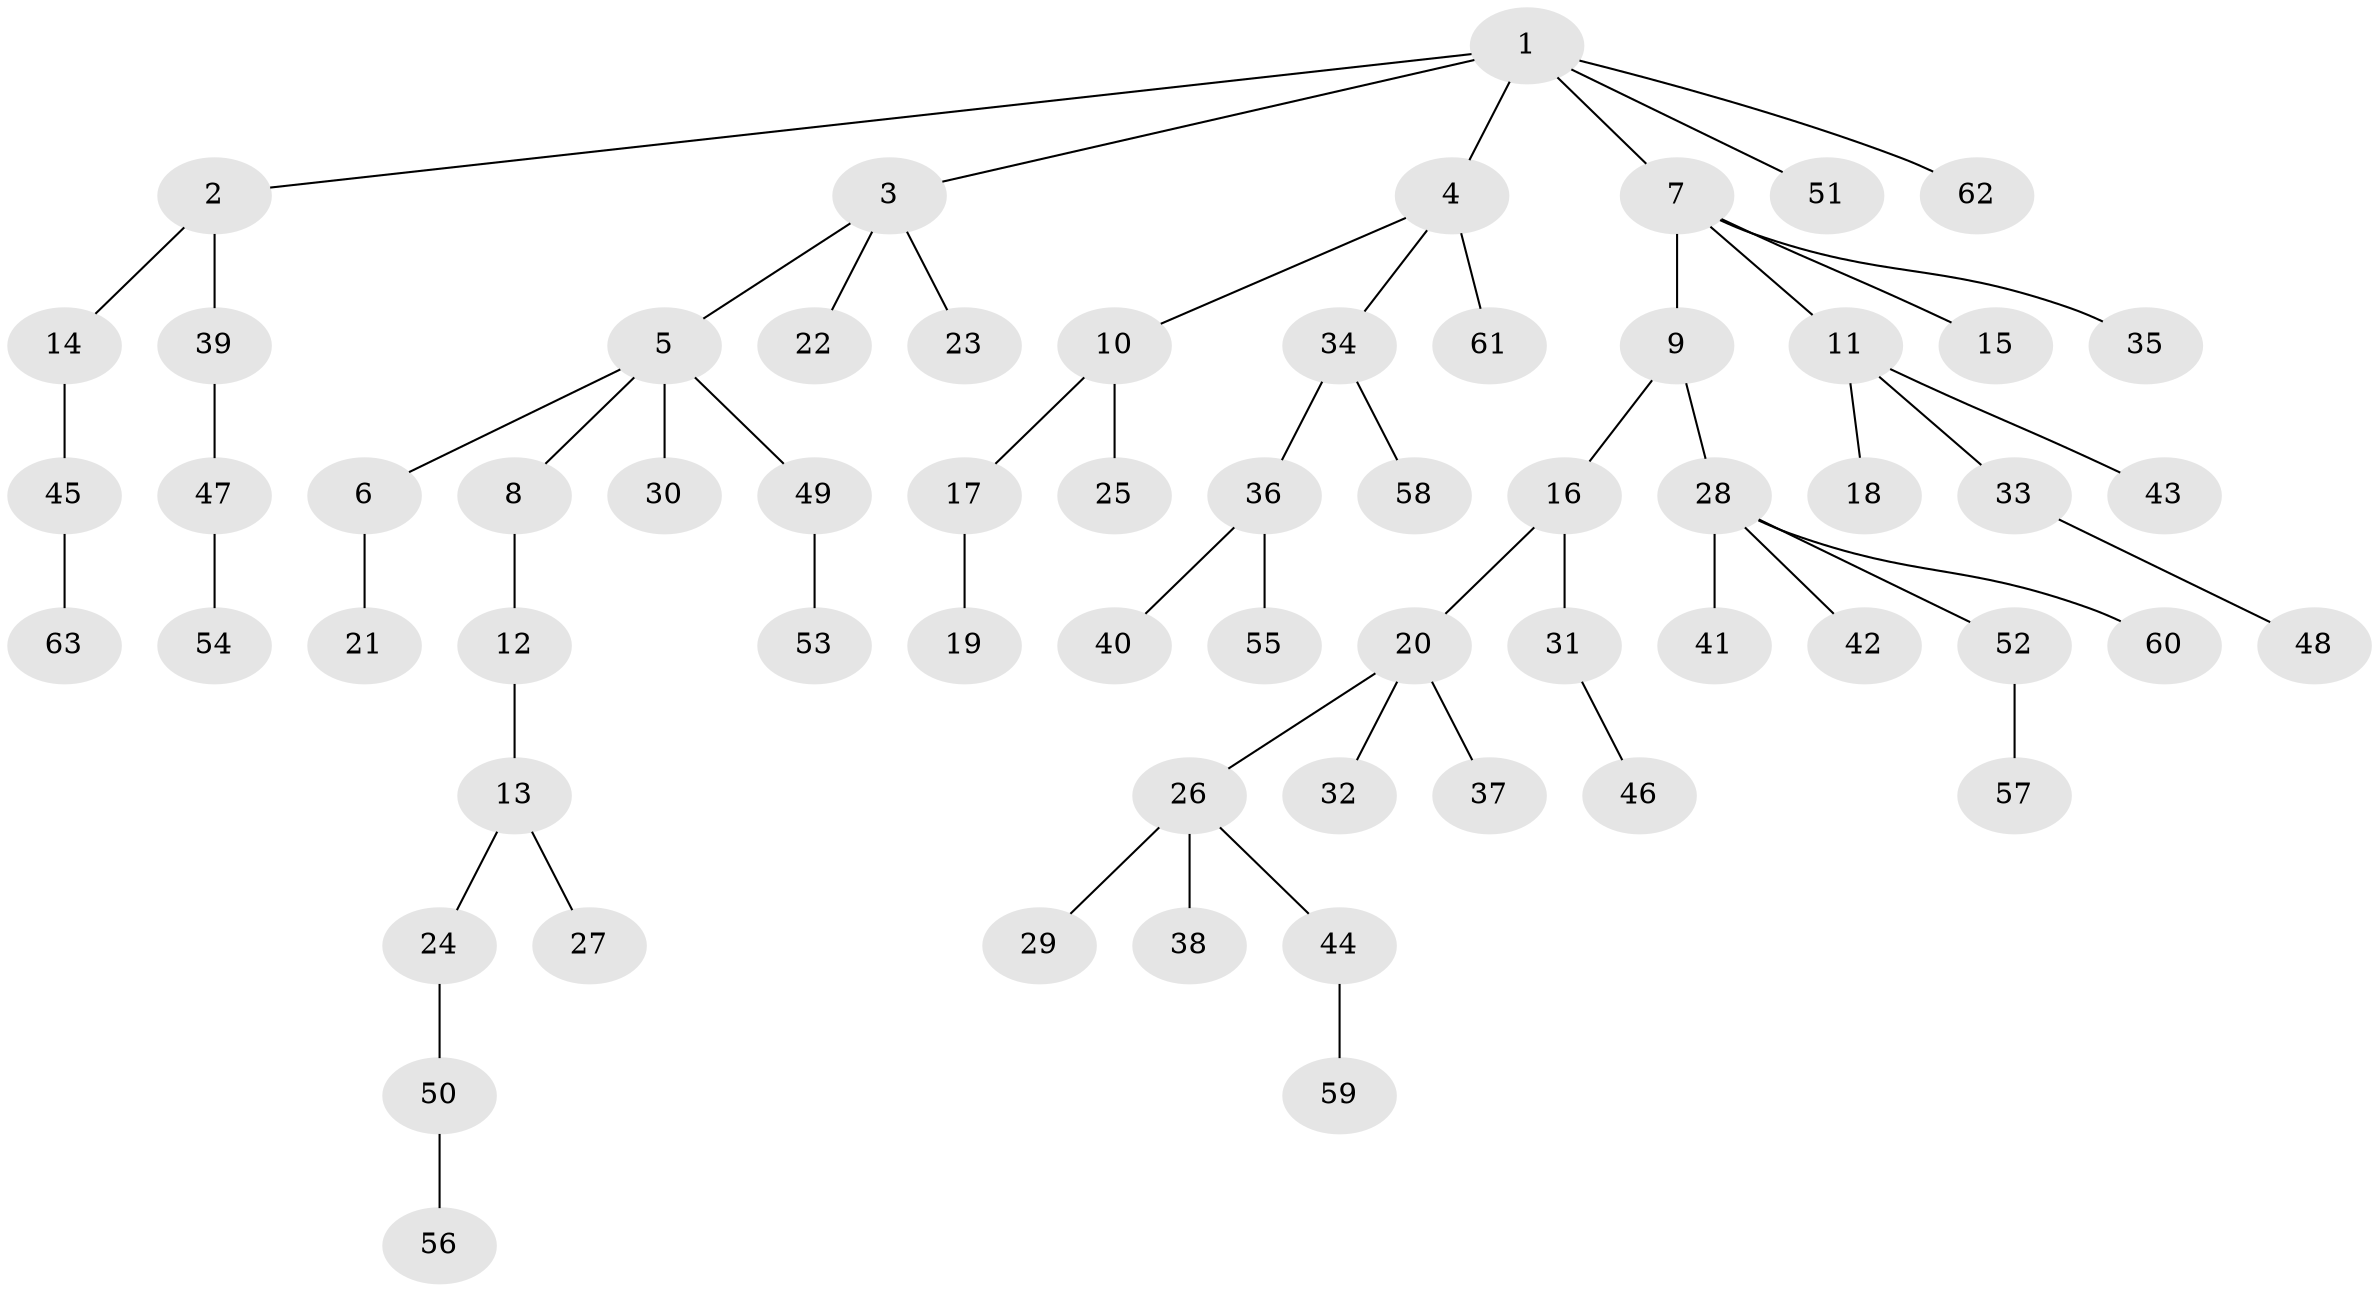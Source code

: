 // Generated by graph-tools (version 1.1) at 2025/15/03/09/25 04:15:37]
// undirected, 63 vertices, 62 edges
graph export_dot {
graph [start="1"]
  node [color=gray90,style=filled];
  1;
  2;
  3;
  4;
  5;
  6;
  7;
  8;
  9;
  10;
  11;
  12;
  13;
  14;
  15;
  16;
  17;
  18;
  19;
  20;
  21;
  22;
  23;
  24;
  25;
  26;
  27;
  28;
  29;
  30;
  31;
  32;
  33;
  34;
  35;
  36;
  37;
  38;
  39;
  40;
  41;
  42;
  43;
  44;
  45;
  46;
  47;
  48;
  49;
  50;
  51;
  52;
  53;
  54;
  55;
  56;
  57;
  58;
  59;
  60;
  61;
  62;
  63;
  1 -- 2;
  1 -- 3;
  1 -- 4;
  1 -- 7;
  1 -- 51;
  1 -- 62;
  2 -- 14;
  2 -- 39;
  3 -- 5;
  3 -- 22;
  3 -- 23;
  4 -- 10;
  4 -- 34;
  4 -- 61;
  5 -- 6;
  5 -- 8;
  5 -- 30;
  5 -- 49;
  6 -- 21;
  7 -- 9;
  7 -- 11;
  7 -- 15;
  7 -- 35;
  8 -- 12;
  9 -- 16;
  9 -- 28;
  10 -- 17;
  10 -- 25;
  11 -- 18;
  11 -- 33;
  11 -- 43;
  12 -- 13;
  13 -- 24;
  13 -- 27;
  14 -- 45;
  16 -- 20;
  16 -- 31;
  17 -- 19;
  20 -- 26;
  20 -- 32;
  20 -- 37;
  24 -- 50;
  26 -- 29;
  26 -- 38;
  26 -- 44;
  28 -- 41;
  28 -- 42;
  28 -- 52;
  28 -- 60;
  31 -- 46;
  33 -- 48;
  34 -- 36;
  34 -- 58;
  36 -- 40;
  36 -- 55;
  39 -- 47;
  44 -- 59;
  45 -- 63;
  47 -- 54;
  49 -- 53;
  50 -- 56;
  52 -- 57;
}
